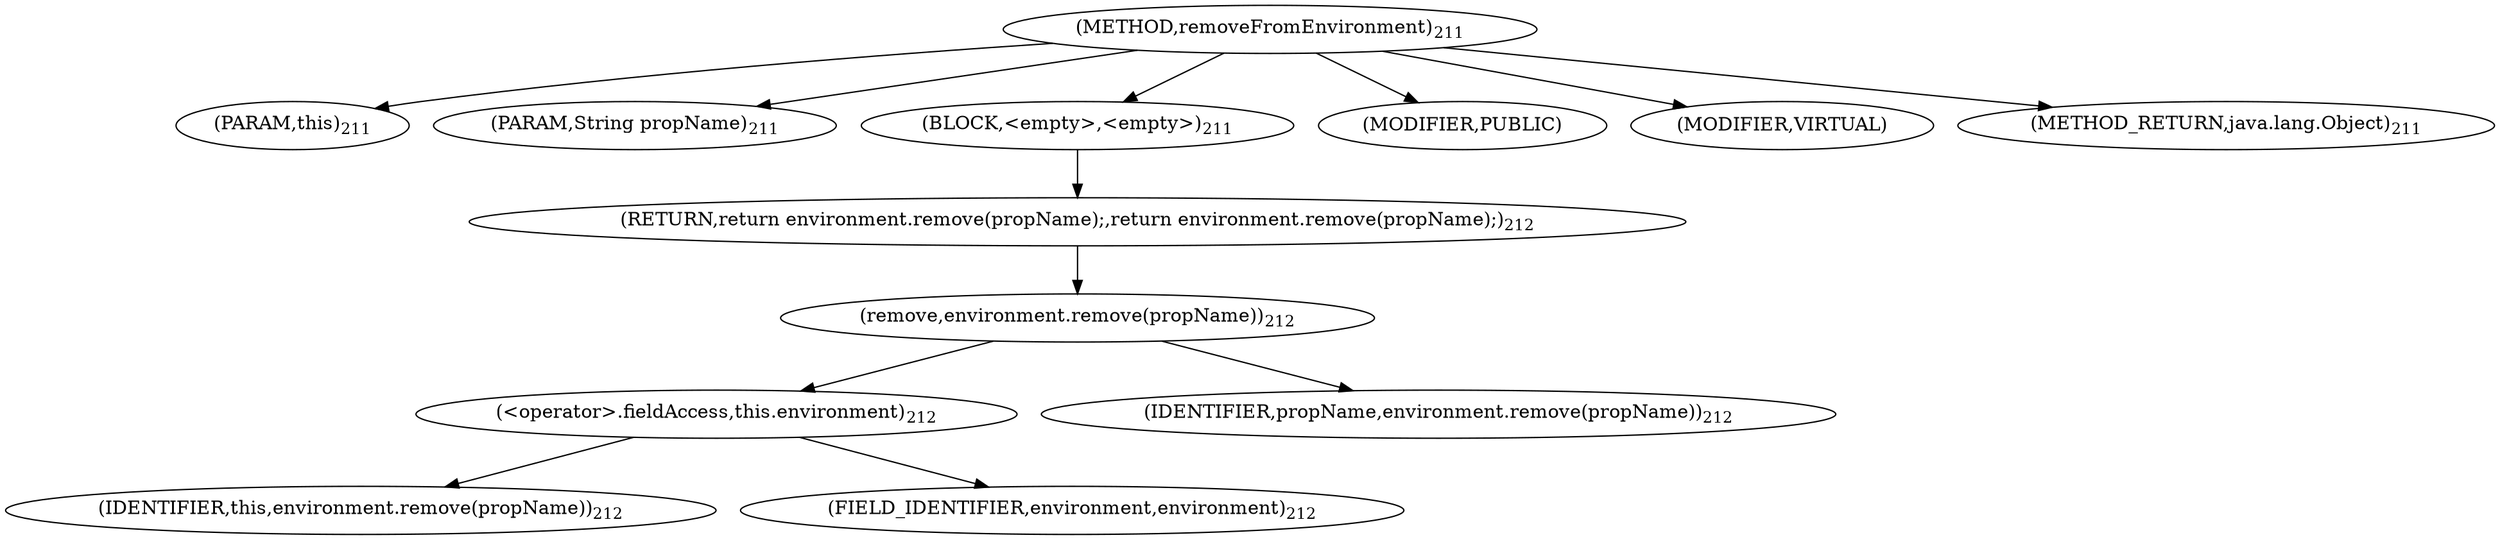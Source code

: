 digraph "removeFromEnvironment" {  
"727" [label = <(METHOD,removeFromEnvironment)<SUB>211</SUB>> ]
"728" [label = <(PARAM,this)<SUB>211</SUB>> ]
"729" [label = <(PARAM,String propName)<SUB>211</SUB>> ]
"730" [label = <(BLOCK,&lt;empty&gt;,&lt;empty&gt;)<SUB>211</SUB>> ]
"731" [label = <(RETURN,return environment.remove(propName);,return environment.remove(propName);)<SUB>212</SUB>> ]
"732" [label = <(remove,environment.remove(propName))<SUB>212</SUB>> ]
"733" [label = <(&lt;operator&gt;.fieldAccess,this.environment)<SUB>212</SUB>> ]
"734" [label = <(IDENTIFIER,this,environment.remove(propName))<SUB>212</SUB>> ]
"735" [label = <(FIELD_IDENTIFIER,environment,environment)<SUB>212</SUB>> ]
"736" [label = <(IDENTIFIER,propName,environment.remove(propName))<SUB>212</SUB>> ]
"737" [label = <(MODIFIER,PUBLIC)> ]
"738" [label = <(MODIFIER,VIRTUAL)> ]
"739" [label = <(METHOD_RETURN,java.lang.Object)<SUB>211</SUB>> ]
  "727" -> "728" 
  "727" -> "729" 
  "727" -> "730" 
  "727" -> "737" 
  "727" -> "738" 
  "727" -> "739" 
  "730" -> "731" 
  "731" -> "732" 
  "732" -> "733" 
  "732" -> "736" 
  "733" -> "734" 
  "733" -> "735" 
}
